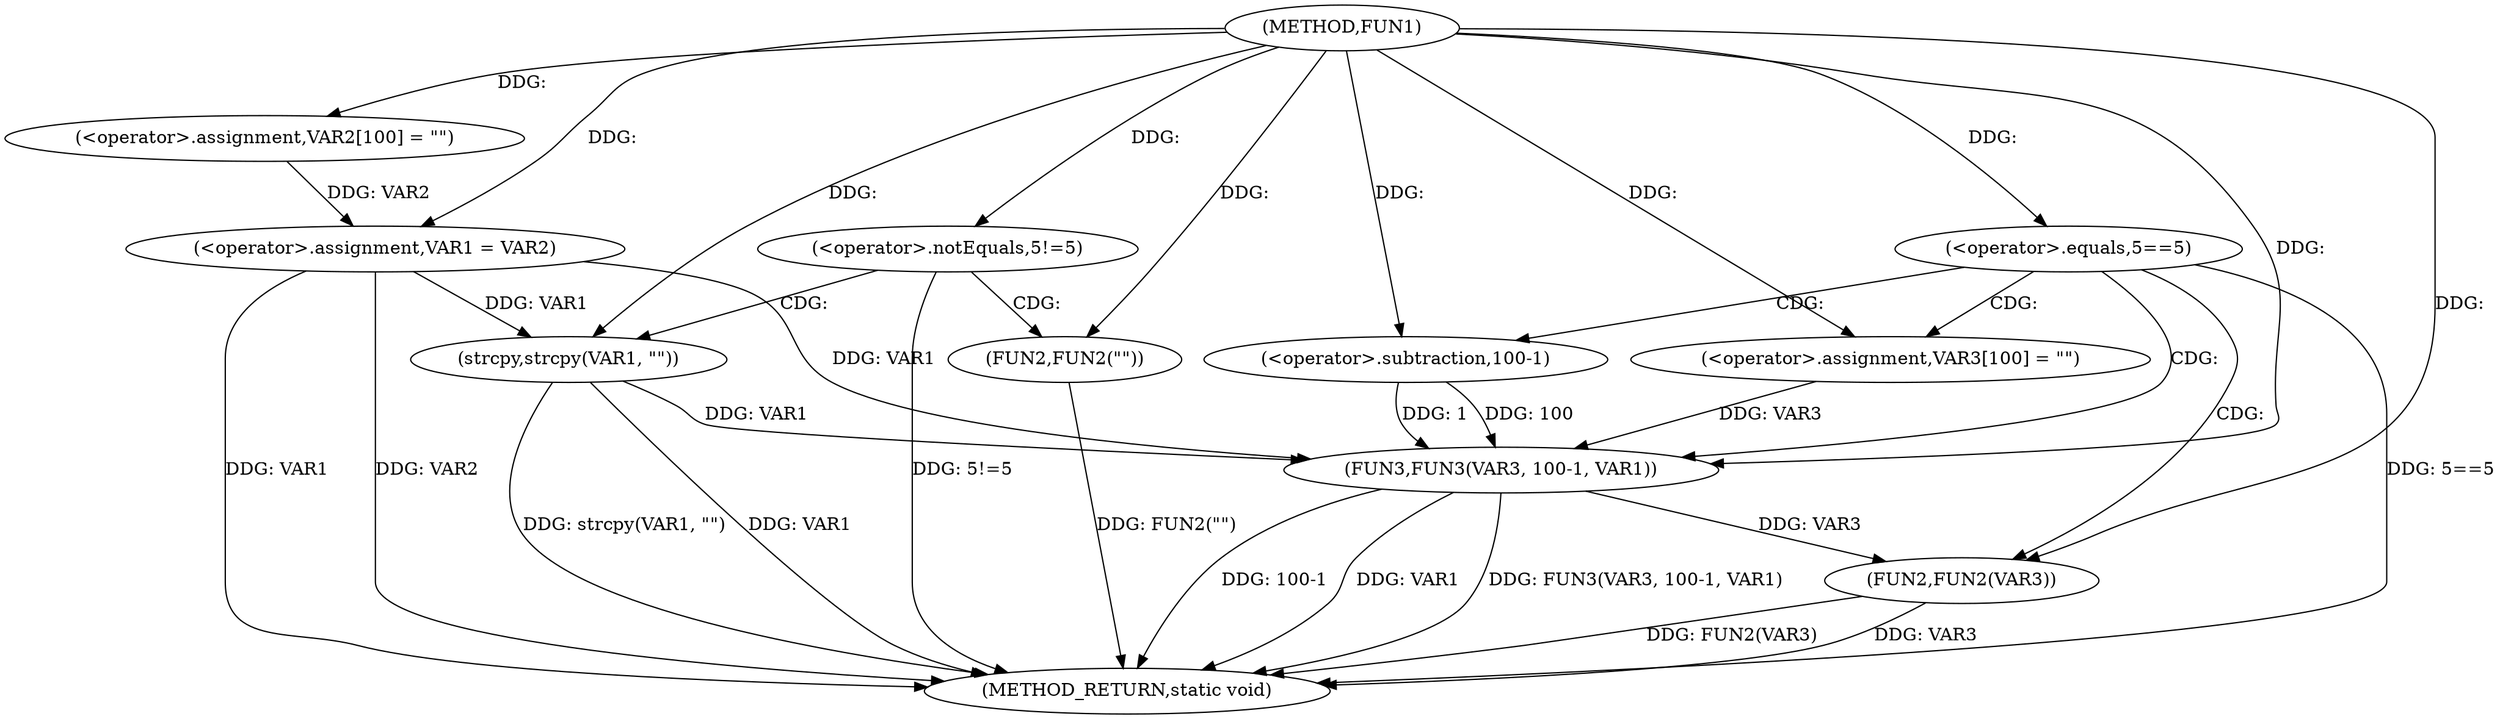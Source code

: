 digraph FUN1 {  
"1000100" [label = "(METHOD,FUN1)" ]
"1000140" [label = "(METHOD_RETURN,static void)" ]
"1000104" [label = "(<operator>.assignment,VAR2[100] = \"\")" ]
"1000107" [label = "(<operator>.assignment,VAR1 = VAR2)" ]
"1000111" [label = "(<operator>.notEquals,5!=5)" ]
"1000115" [label = "(FUN2,FUN2(\"\"))" ]
"1000119" [label = "(strcpy,strcpy(VAR1, \"\"))" ]
"1000123" [label = "(<operator>.equals,5==5)" ]
"1000129" [label = "(<operator>.assignment,VAR3[100] = \"\")" ]
"1000132" [label = "(FUN3,FUN3(VAR3, 100-1, VAR1))" ]
"1000134" [label = "(<operator>.subtraction,100-1)" ]
"1000138" [label = "(FUN2,FUN2(VAR3))" ]
  "1000107" -> "1000140"  [ label = "DDG: VAR1"] 
  "1000115" -> "1000140"  [ label = "DDG: FUN2(\"\")"] 
  "1000119" -> "1000140"  [ label = "DDG: VAR1"] 
  "1000138" -> "1000140"  [ label = "DDG: FUN2(VAR3)"] 
  "1000119" -> "1000140"  [ label = "DDG: strcpy(VAR1, \"\")"] 
  "1000111" -> "1000140"  [ label = "DDG: 5!=5"] 
  "1000123" -> "1000140"  [ label = "DDG: 5==5"] 
  "1000132" -> "1000140"  [ label = "DDG: FUN3(VAR3, 100-1, VAR1)"] 
  "1000138" -> "1000140"  [ label = "DDG: VAR3"] 
  "1000132" -> "1000140"  [ label = "DDG: 100-1"] 
  "1000132" -> "1000140"  [ label = "DDG: VAR1"] 
  "1000107" -> "1000140"  [ label = "DDG: VAR2"] 
  "1000100" -> "1000104"  [ label = "DDG: "] 
  "1000104" -> "1000107"  [ label = "DDG: VAR2"] 
  "1000100" -> "1000107"  [ label = "DDG: "] 
  "1000100" -> "1000111"  [ label = "DDG: "] 
  "1000100" -> "1000115"  [ label = "DDG: "] 
  "1000107" -> "1000119"  [ label = "DDG: VAR1"] 
  "1000100" -> "1000119"  [ label = "DDG: "] 
  "1000100" -> "1000123"  [ label = "DDG: "] 
  "1000100" -> "1000129"  [ label = "DDG: "] 
  "1000129" -> "1000132"  [ label = "DDG: VAR3"] 
  "1000100" -> "1000132"  [ label = "DDG: "] 
  "1000134" -> "1000132"  [ label = "DDG: 100"] 
  "1000134" -> "1000132"  [ label = "DDG: 1"] 
  "1000100" -> "1000134"  [ label = "DDG: "] 
  "1000107" -> "1000132"  [ label = "DDG: VAR1"] 
  "1000119" -> "1000132"  [ label = "DDG: VAR1"] 
  "1000132" -> "1000138"  [ label = "DDG: VAR3"] 
  "1000100" -> "1000138"  [ label = "DDG: "] 
  "1000111" -> "1000119"  [ label = "CDG: "] 
  "1000111" -> "1000115"  [ label = "CDG: "] 
  "1000123" -> "1000132"  [ label = "CDG: "] 
  "1000123" -> "1000129"  [ label = "CDG: "] 
  "1000123" -> "1000138"  [ label = "CDG: "] 
  "1000123" -> "1000134"  [ label = "CDG: "] 
}
